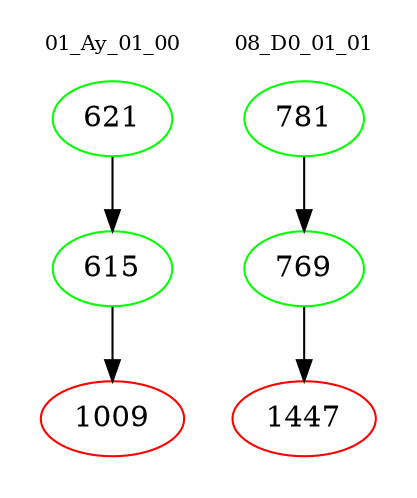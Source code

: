 digraph{
subgraph cluster_0 {
color = white
label = "01_Ay_01_00";
fontsize=10;
T0_621 [label="621", color="green"]
T0_621 -> T0_615 [color="black"]
T0_615 [label="615", color="green"]
T0_615 -> T0_1009 [color="black"]
T0_1009 [label="1009", color="red"]
}
subgraph cluster_1 {
color = white
label = "08_D0_01_01";
fontsize=10;
T1_781 [label="781", color="green"]
T1_781 -> T1_769 [color="black"]
T1_769 [label="769", color="green"]
T1_769 -> T1_1447 [color="black"]
T1_1447 [label="1447", color="red"]
}
}
